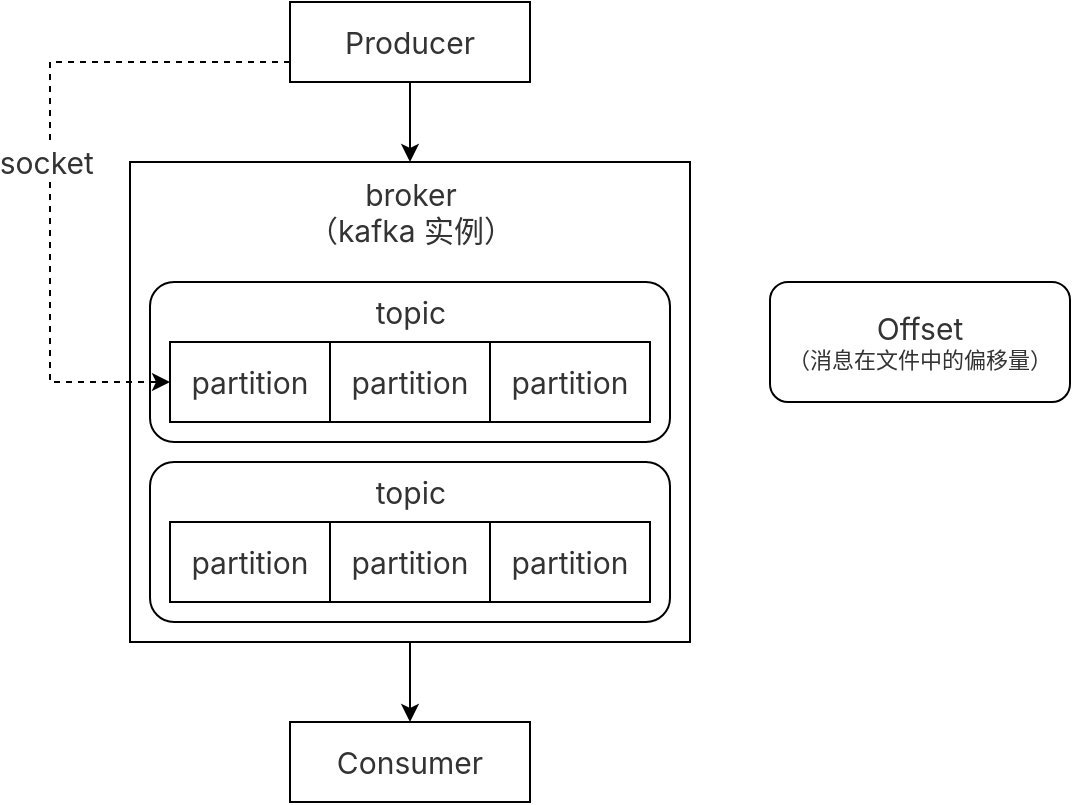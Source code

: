 <mxfile version="20.2.4" type="github">
  <diagram id="tUmb8XhlvgioK_n3crcl" name="Page-1">
    <mxGraphModel dx="1038" dy="547" grid="1" gridSize="10" guides="1" tooltips="1" connect="1" arrows="1" fold="1" page="1" pageScale="1" pageWidth="1000" pageHeight="1000" math="0" shadow="0">
      <root>
        <mxCell id="0" />
        <mxCell id="1" parent="0" />
        <mxCell id="quHDzJTUn6T4a545BPjp-5" value="&lt;span style=&quot;color: rgb(51, 51, 51); font-family: -apple-system, BlinkMacSystemFont, &amp;quot;Helvetica Neue&amp;quot;, &amp;quot;PingFang SC&amp;quot;, &amp;quot;Microsoft YaHei&amp;quot;, &amp;quot;Source Han Sans SC&amp;quot;, &amp;quot;Noto Sans CJK SC&amp;quot;, &amp;quot;WenQuanYi Micro Hei&amp;quot;, sans-serif; font-size: 15px; text-align: start; background-color: rgb(255, 255, 255);&quot;&gt;&lt;br&gt;&lt;/span&gt;" style="whiteSpace=wrap;html=1;" vertex="1" parent="1">
          <mxGeometry x="240" y="160" width="280" height="240" as="geometry" />
        </mxCell>
        <mxCell id="quHDzJTUn6T4a545BPjp-22" style="edgeStyle=orthogonalEdgeStyle;rounded=0;orthogonalLoop=1;jettySize=auto;html=1;" edge="1" parent="1" source="quHDzJTUn6T4a545BPjp-1" target="quHDzJTUn6T4a545BPjp-5">
          <mxGeometry relative="1" as="geometry" />
        </mxCell>
        <mxCell id="quHDzJTUn6T4a545BPjp-1" value="&lt;span style=&quot;color: rgb(51, 51, 51); font-family: -apple-system, BlinkMacSystemFont, &amp;quot;Helvetica Neue&amp;quot;, &amp;quot;PingFang SC&amp;quot;, &amp;quot;Microsoft YaHei&amp;quot;, &amp;quot;Source Han Sans SC&amp;quot;, &amp;quot;Noto Sans CJK SC&amp;quot;, &amp;quot;WenQuanYi Micro Hei&amp;quot;, sans-serif; font-size: 15px; text-align: start; background-color: rgb(255, 255, 255);&quot;&gt;Producer&lt;/span&gt;" style="rounded=0;whiteSpace=wrap;html=1;" vertex="1" parent="1">
          <mxGeometry x="320" y="80" width="120" height="40" as="geometry" />
        </mxCell>
        <mxCell id="quHDzJTUn6T4a545BPjp-3" value="&lt;span style=&quot;color: rgb(51, 51, 51); font-family: -apple-system, BlinkMacSystemFont, &amp;quot;Helvetica Neue&amp;quot;, &amp;quot;PingFang SC&amp;quot;, &amp;quot;Microsoft YaHei&amp;quot;, &amp;quot;Source Han Sans SC&amp;quot;, &amp;quot;Noto Sans CJK SC&amp;quot;, &amp;quot;WenQuanYi Micro Hei&amp;quot;, sans-serif; font-size: 15px; text-align: start; background-color: rgb(255, 255, 255);&quot;&gt;Consumer&lt;/span&gt;" style="rounded=0;whiteSpace=wrap;html=1;" vertex="1" parent="1">
          <mxGeometry x="320" y="440" width="120" height="40" as="geometry" />
        </mxCell>
        <mxCell id="quHDzJTUn6T4a545BPjp-23" style="edgeStyle=orthogonalEdgeStyle;rounded=0;orthogonalLoop=1;jettySize=auto;html=1;entryX=0.5;entryY=0;entryDx=0;entryDy=0;" edge="1" parent="1" source="quHDzJTUn6T4a545BPjp-5" target="quHDzJTUn6T4a545BPjp-3">
          <mxGeometry relative="1" as="geometry" />
        </mxCell>
        <mxCell id="quHDzJTUn6T4a545BPjp-13" value="" style="group" vertex="1" connectable="0" parent="1">
          <mxGeometry x="250" y="220" width="260" height="80" as="geometry" />
        </mxCell>
        <mxCell id="quHDzJTUn6T4a545BPjp-12" value="" style="rounded=1;whiteSpace=wrap;html=1;" vertex="1" parent="quHDzJTUn6T4a545BPjp-13">
          <mxGeometry width="260" height="80" as="geometry" />
        </mxCell>
        <mxCell id="quHDzJTUn6T4a545BPjp-7" value="&lt;span style=&quot;color: rgb(51, 51, 51); font-family: -apple-system, BlinkMacSystemFont, &amp;quot;Helvetica Neue&amp;quot;, &amp;quot;PingFang SC&amp;quot;, &amp;quot;Microsoft YaHei&amp;quot;, &amp;quot;Source Han Sans SC&amp;quot;, &amp;quot;Noto Sans CJK SC&amp;quot;, &amp;quot;WenQuanYi Micro Hei&amp;quot;, sans-serif; font-size: 15px; text-align: start; background-color: rgb(255, 255, 255);&quot;&gt;topic&lt;/span&gt;" style="text;html=1;align=center;verticalAlign=middle;resizable=0;points=[];autosize=1;strokeColor=none;fillColor=none;" vertex="1" parent="quHDzJTUn6T4a545BPjp-13">
          <mxGeometry x="100" width="60" height="30" as="geometry" />
        </mxCell>
        <mxCell id="quHDzJTUn6T4a545BPjp-8" value="&lt;span style=&quot;color: rgb(51, 51, 51); font-family: -apple-system, BlinkMacSystemFont, &amp;quot;Helvetica Neue&amp;quot;, &amp;quot;PingFang SC&amp;quot;, &amp;quot;Microsoft YaHei&amp;quot;, &amp;quot;Source Han Sans SC&amp;quot;, &amp;quot;Noto Sans CJK SC&amp;quot;, &amp;quot;WenQuanYi Micro Hei&amp;quot;, sans-serif; font-size: 15px; text-align: start; background-color: rgb(255, 255, 255);&quot;&gt;partition&lt;/span&gt;" style="rounded=0;whiteSpace=wrap;html=1;" vertex="1" parent="quHDzJTUn6T4a545BPjp-13">
          <mxGeometry x="10" y="30" width="80" height="40" as="geometry" />
        </mxCell>
        <mxCell id="quHDzJTUn6T4a545BPjp-9" value="&lt;span style=&quot;color: rgb(51, 51, 51); font-family: -apple-system, BlinkMacSystemFont, &amp;quot;Helvetica Neue&amp;quot;, &amp;quot;PingFang SC&amp;quot;, &amp;quot;Microsoft YaHei&amp;quot;, &amp;quot;Source Han Sans SC&amp;quot;, &amp;quot;Noto Sans CJK SC&amp;quot;, &amp;quot;WenQuanYi Micro Hei&amp;quot;, sans-serif; font-size: 15px; text-align: start; background-color: rgb(255, 255, 255);&quot;&gt;partition&lt;/span&gt;" style="rounded=0;whiteSpace=wrap;html=1;" vertex="1" parent="quHDzJTUn6T4a545BPjp-13">
          <mxGeometry x="90" y="30" width="80" height="40" as="geometry" />
        </mxCell>
        <mxCell id="quHDzJTUn6T4a545BPjp-10" value="&lt;span style=&quot;color: rgb(51, 51, 51); font-family: -apple-system, BlinkMacSystemFont, &amp;quot;Helvetica Neue&amp;quot;, &amp;quot;PingFang SC&amp;quot;, &amp;quot;Microsoft YaHei&amp;quot;, &amp;quot;Source Han Sans SC&amp;quot;, &amp;quot;Noto Sans CJK SC&amp;quot;, &amp;quot;WenQuanYi Micro Hei&amp;quot;, sans-serif; font-size: 15px; text-align: start; background-color: rgb(255, 255, 255);&quot;&gt;partition&lt;/span&gt;" style="rounded=0;whiteSpace=wrap;html=1;" vertex="1" parent="quHDzJTUn6T4a545BPjp-13">
          <mxGeometry x="170" y="30" width="80" height="40" as="geometry" />
        </mxCell>
        <mxCell id="quHDzJTUn6T4a545BPjp-16" value="" style="group" vertex="1" connectable="0" parent="1">
          <mxGeometry x="250" y="310" width="260" height="80" as="geometry" />
        </mxCell>
        <mxCell id="quHDzJTUn6T4a545BPjp-17" value="" style="rounded=1;whiteSpace=wrap;html=1;" vertex="1" parent="quHDzJTUn6T4a545BPjp-16">
          <mxGeometry width="260" height="80" as="geometry" />
        </mxCell>
        <mxCell id="quHDzJTUn6T4a545BPjp-18" value="&lt;span style=&quot;color: rgb(51, 51, 51); font-family: -apple-system, BlinkMacSystemFont, &amp;quot;Helvetica Neue&amp;quot;, &amp;quot;PingFang SC&amp;quot;, &amp;quot;Microsoft YaHei&amp;quot;, &amp;quot;Source Han Sans SC&amp;quot;, &amp;quot;Noto Sans CJK SC&amp;quot;, &amp;quot;WenQuanYi Micro Hei&amp;quot;, sans-serif; font-size: 15px; text-align: start; background-color: rgb(255, 255, 255);&quot;&gt;topic&lt;/span&gt;" style="text;html=1;align=center;verticalAlign=middle;resizable=0;points=[];autosize=1;strokeColor=none;fillColor=none;" vertex="1" parent="quHDzJTUn6T4a545BPjp-16">
          <mxGeometry x="100" width="60" height="30" as="geometry" />
        </mxCell>
        <mxCell id="quHDzJTUn6T4a545BPjp-19" value="&lt;span style=&quot;color: rgb(51, 51, 51); font-family: -apple-system, BlinkMacSystemFont, &amp;quot;Helvetica Neue&amp;quot;, &amp;quot;PingFang SC&amp;quot;, &amp;quot;Microsoft YaHei&amp;quot;, &amp;quot;Source Han Sans SC&amp;quot;, &amp;quot;Noto Sans CJK SC&amp;quot;, &amp;quot;WenQuanYi Micro Hei&amp;quot;, sans-serif; font-size: 15px; text-align: start; background-color: rgb(255, 255, 255);&quot;&gt;partition&lt;/span&gt;" style="rounded=0;whiteSpace=wrap;html=1;" vertex="1" parent="quHDzJTUn6T4a545BPjp-16">
          <mxGeometry x="10" y="30" width="80" height="40" as="geometry" />
        </mxCell>
        <mxCell id="quHDzJTUn6T4a545BPjp-20" value="&lt;span style=&quot;color: rgb(51, 51, 51); font-family: -apple-system, BlinkMacSystemFont, &amp;quot;Helvetica Neue&amp;quot;, &amp;quot;PingFang SC&amp;quot;, &amp;quot;Microsoft YaHei&amp;quot;, &amp;quot;Source Han Sans SC&amp;quot;, &amp;quot;Noto Sans CJK SC&amp;quot;, &amp;quot;WenQuanYi Micro Hei&amp;quot;, sans-serif; font-size: 15px; text-align: start; background-color: rgb(255, 255, 255);&quot;&gt;partition&lt;/span&gt;" style="rounded=0;whiteSpace=wrap;html=1;" vertex="1" parent="quHDzJTUn6T4a545BPjp-16">
          <mxGeometry x="90" y="30" width="80" height="40" as="geometry" />
        </mxCell>
        <mxCell id="quHDzJTUn6T4a545BPjp-21" value="&lt;span style=&quot;color: rgb(51, 51, 51); font-family: -apple-system, BlinkMacSystemFont, &amp;quot;Helvetica Neue&amp;quot;, &amp;quot;PingFang SC&amp;quot;, &amp;quot;Microsoft YaHei&amp;quot;, &amp;quot;Source Han Sans SC&amp;quot;, &amp;quot;Noto Sans CJK SC&amp;quot;, &amp;quot;WenQuanYi Micro Hei&amp;quot;, sans-serif; font-size: 15px; text-align: start; background-color: rgb(255, 255, 255);&quot;&gt;partition&lt;/span&gt;" style="rounded=0;whiteSpace=wrap;html=1;" vertex="1" parent="quHDzJTUn6T4a545BPjp-16">
          <mxGeometry x="170" y="30" width="80" height="40" as="geometry" />
        </mxCell>
        <mxCell id="quHDzJTUn6T4a545BPjp-28" value="&lt;span style=&quot;color: rgb(51, 51, 51); font-family: -apple-system, BlinkMacSystemFont, &amp;quot;Helvetica Neue&amp;quot;, &amp;quot;PingFang SC&amp;quot;, &amp;quot;Microsoft YaHei&amp;quot;, &amp;quot;Source Han Sans SC&amp;quot;, &amp;quot;Noto Sans CJK SC&amp;quot;, &amp;quot;WenQuanYi Micro Hei&amp;quot;, sans-serif; text-align: start; font-size: 15px;&quot;&gt;Offset&lt;/span&gt;&lt;br style=&quot;color: rgb(51, 51, 51); font-family: -apple-system, BlinkMacSystemFont, &amp;quot;Helvetica Neue&amp;quot;, &amp;quot;PingFang SC&amp;quot;, &amp;quot;Microsoft YaHei&amp;quot;, &amp;quot;Source Han Sans SC&amp;quot;, &amp;quot;Noto Sans CJK SC&amp;quot;, &amp;quot;WenQuanYi Micro Hei&amp;quot;, sans-serif; font-size: 12px; text-align: start;&quot;&gt;&lt;font style=&quot;color: rgb(51, 51, 51); font-family: -apple-system, BlinkMacSystemFont, &amp;quot;Helvetica Neue&amp;quot;, &amp;quot;PingFang SC&amp;quot;, &amp;quot;Microsoft YaHei&amp;quot;, &amp;quot;Source Han Sans SC&amp;quot;, &amp;quot;Noto Sans CJK SC&amp;quot;, &amp;quot;WenQuanYi Micro Hei&amp;quot;, sans-serif; text-align: start;&quot;&gt;（消息在文件中的偏移量）&lt;/font&gt;" style="rounded=1;whiteSpace=wrap;html=1;fontSize=11;" vertex="1" parent="1">
          <mxGeometry x="560" y="220" width="150" height="60" as="geometry" />
        </mxCell>
        <mxCell id="quHDzJTUn6T4a545BPjp-29" value="&lt;span style=&quot;color: rgb(51, 51, 51); font-family: -apple-system, BlinkMacSystemFont, &amp;quot;Helvetica Neue&amp;quot;, &amp;quot;PingFang SC&amp;quot;, &amp;quot;Microsoft YaHei&amp;quot;, &amp;quot;Source Han Sans SC&amp;quot;, &amp;quot;Noto Sans CJK SC&amp;quot;, &amp;quot;WenQuanYi Micro Hei&amp;quot;, sans-serif; font-size: 15px; text-align: start; background-color: rgb(255, 255, 255);&quot;&gt;broker&lt;/span&gt;&lt;br style=&quot;color: rgb(51, 51, 51); font-family: -apple-system, BlinkMacSystemFont, &amp;quot;Helvetica Neue&amp;quot;, &amp;quot;PingFang SC&amp;quot;, &amp;quot;Microsoft YaHei&amp;quot;, &amp;quot;Source Han Sans SC&amp;quot;, &amp;quot;Noto Sans CJK SC&amp;quot;, &amp;quot;WenQuanYi Micro Hei&amp;quot;, sans-serif; font-size: 15px; text-align: start;&quot;&gt;&lt;span style=&quot;color: rgb(51, 51, 51); font-family: -apple-system, BlinkMacSystemFont, &amp;quot;Helvetica Neue&amp;quot;, &amp;quot;PingFang SC&amp;quot;, &amp;quot;Microsoft YaHei&amp;quot;, &amp;quot;Source Han Sans SC&amp;quot;, &amp;quot;Noto Sans CJK SC&amp;quot;, &amp;quot;WenQuanYi Micro Hei&amp;quot;, sans-serif; font-size: 15px; text-align: start; background-color: rgb(255, 255, 255);&quot;&gt;（kafka 实例）&lt;/span&gt;" style="text;html=1;align=center;verticalAlign=middle;resizable=0;points=[];autosize=1;strokeColor=none;fillColor=none;fontSize=11;" vertex="1" parent="1">
          <mxGeometry x="315" y="160" width="130" height="50" as="geometry" />
        </mxCell>
        <mxCell id="quHDzJTUn6T4a545BPjp-30" style="edgeStyle=orthogonalEdgeStyle;rounded=0;orthogonalLoop=1;jettySize=auto;html=1;entryX=0;entryY=0.5;entryDx=0;entryDy=0;dashed=1;fontSize=11;" edge="1" parent="1" source="quHDzJTUn6T4a545BPjp-1" target="quHDzJTUn6T4a545BPjp-8">
          <mxGeometry relative="1" as="geometry">
            <Array as="points">
              <mxPoint x="200" y="110" />
              <mxPoint x="200" y="270" />
            </Array>
          </mxGeometry>
        </mxCell>
        <mxCell id="quHDzJTUn6T4a545BPjp-31" value="&lt;span style=&quot;color: rgb(51, 51, 51); font-family: -apple-system, BlinkMacSystemFont, &amp;quot;Helvetica Neue&amp;quot;, &amp;quot;PingFang SC&amp;quot;, &amp;quot;Microsoft YaHei&amp;quot;, &amp;quot;Source Han Sans SC&amp;quot;, &amp;quot;Noto Sans CJK SC&amp;quot;, &amp;quot;WenQuanYi Micro Hei&amp;quot;, sans-serif; font-size: 15px; text-align: start;&quot;&gt;socket&amp;nbsp;&lt;/span&gt;" style="edgeLabel;html=1;align=center;verticalAlign=middle;resizable=0;points=[];fontSize=11;" vertex="1" connectable="0" parent="quHDzJTUn6T4a545BPjp-30">
          <mxGeometry x="-0.423" y="2" relative="1" as="geometry">
            <mxPoint x="-22" y="48" as="offset" />
          </mxGeometry>
        </mxCell>
      </root>
    </mxGraphModel>
  </diagram>
</mxfile>
